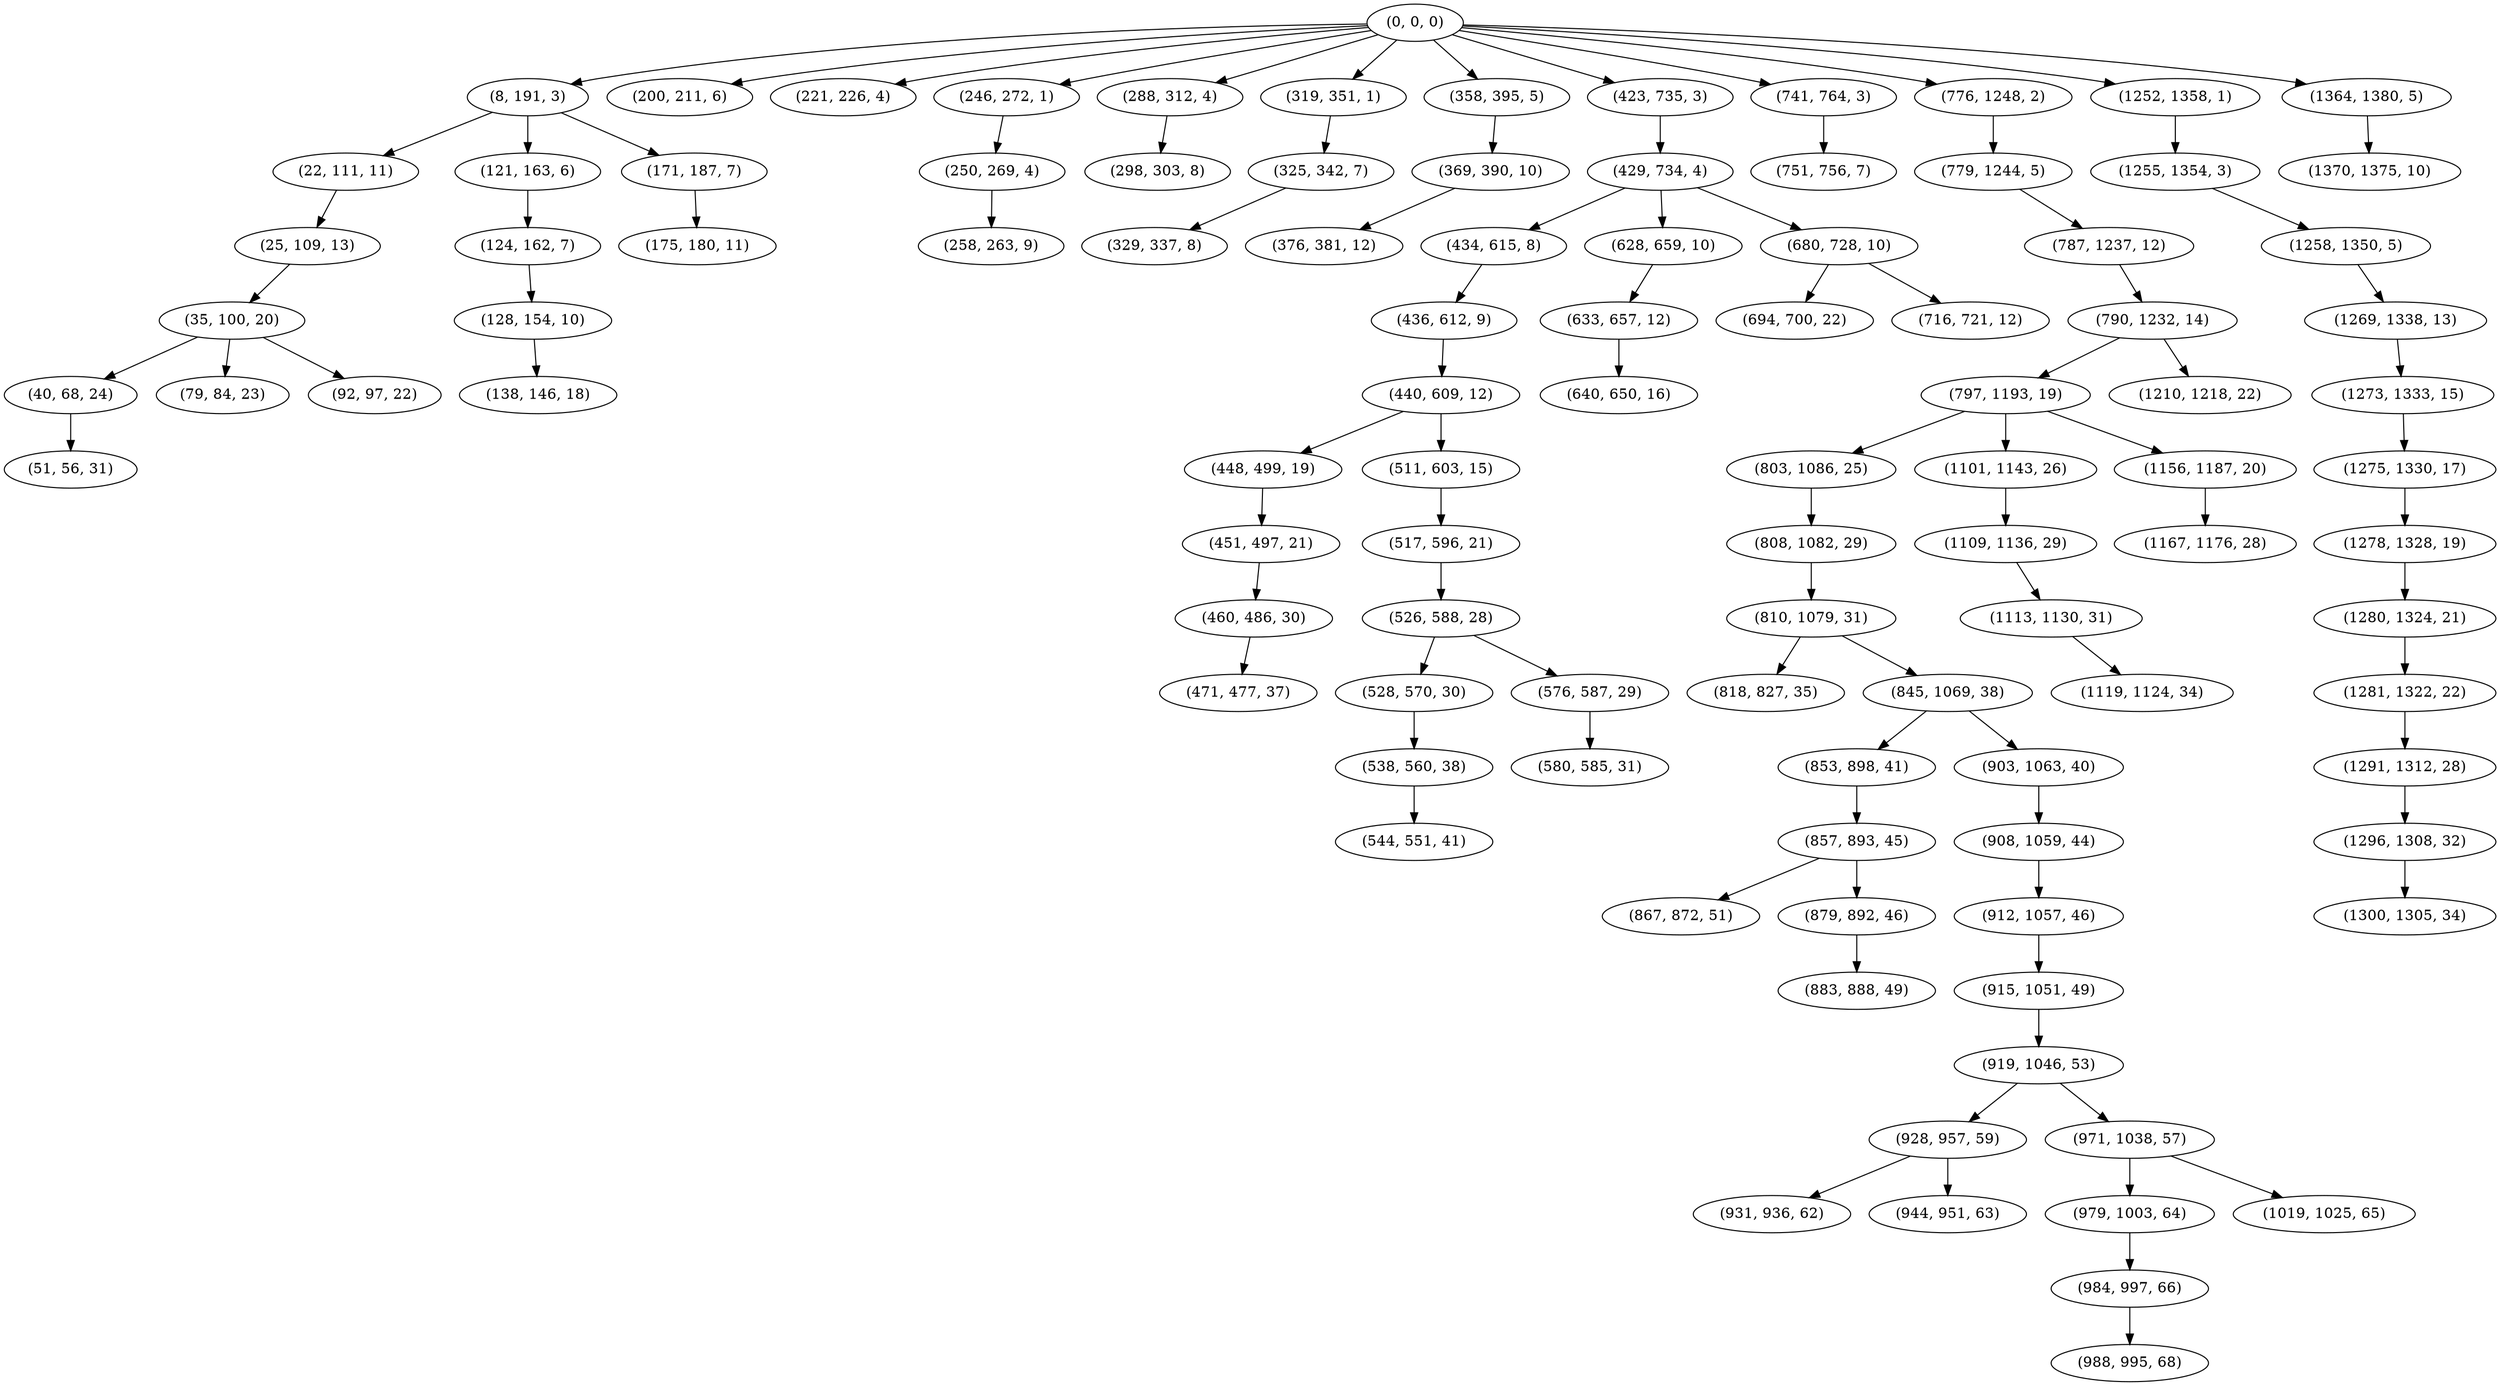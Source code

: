 digraph tree {
    "(0, 0, 0)";
    "(8, 191, 3)";
    "(22, 111, 11)";
    "(25, 109, 13)";
    "(35, 100, 20)";
    "(40, 68, 24)";
    "(51, 56, 31)";
    "(79, 84, 23)";
    "(92, 97, 22)";
    "(121, 163, 6)";
    "(124, 162, 7)";
    "(128, 154, 10)";
    "(138, 146, 18)";
    "(171, 187, 7)";
    "(175, 180, 11)";
    "(200, 211, 6)";
    "(221, 226, 4)";
    "(246, 272, 1)";
    "(250, 269, 4)";
    "(258, 263, 9)";
    "(288, 312, 4)";
    "(298, 303, 8)";
    "(319, 351, 1)";
    "(325, 342, 7)";
    "(329, 337, 8)";
    "(358, 395, 5)";
    "(369, 390, 10)";
    "(376, 381, 12)";
    "(423, 735, 3)";
    "(429, 734, 4)";
    "(434, 615, 8)";
    "(436, 612, 9)";
    "(440, 609, 12)";
    "(448, 499, 19)";
    "(451, 497, 21)";
    "(460, 486, 30)";
    "(471, 477, 37)";
    "(511, 603, 15)";
    "(517, 596, 21)";
    "(526, 588, 28)";
    "(528, 570, 30)";
    "(538, 560, 38)";
    "(544, 551, 41)";
    "(576, 587, 29)";
    "(580, 585, 31)";
    "(628, 659, 10)";
    "(633, 657, 12)";
    "(640, 650, 16)";
    "(680, 728, 10)";
    "(694, 700, 22)";
    "(716, 721, 12)";
    "(741, 764, 3)";
    "(751, 756, 7)";
    "(776, 1248, 2)";
    "(779, 1244, 5)";
    "(787, 1237, 12)";
    "(790, 1232, 14)";
    "(797, 1193, 19)";
    "(803, 1086, 25)";
    "(808, 1082, 29)";
    "(810, 1079, 31)";
    "(818, 827, 35)";
    "(845, 1069, 38)";
    "(853, 898, 41)";
    "(857, 893, 45)";
    "(867, 872, 51)";
    "(879, 892, 46)";
    "(883, 888, 49)";
    "(903, 1063, 40)";
    "(908, 1059, 44)";
    "(912, 1057, 46)";
    "(915, 1051, 49)";
    "(919, 1046, 53)";
    "(928, 957, 59)";
    "(931, 936, 62)";
    "(944, 951, 63)";
    "(971, 1038, 57)";
    "(979, 1003, 64)";
    "(984, 997, 66)";
    "(988, 995, 68)";
    "(1019, 1025, 65)";
    "(1101, 1143, 26)";
    "(1109, 1136, 29)";
    "(1113, 1130, 31)";
    "(1119, 1124, 34)";
    "(1156, 1187, 20)";
    "(1167, 1176, 28)";
    "(1210, 1218, 22)";
    "(1252, 1358, 1)";
    "(1255, 1354, 3)";
    "(1258, 1350, 5)";
    "(1269, 1338, 13)";
    "(1273, 1333, 15)";
    "(1275, 1330, 17)";
    "(1278, 1328, 19)";
    "(1280, 1324, 21)";
    "(1281, 1322, 22)";
    "(1291, 1312, 28)";
    "(1296, 1308, 32)";
    "(1300, 1305, 34)";
    "(1364, 1380, 5)";
    "(1370, 1375, 10)";
    "(0, 0, 0)" -> "(8, 191, 3)";
    "(0, 0, 0)" -> "(200, 211, 6)";
    "(0, 0, 0)" -> "(221, 226, 4)";
    "(0, 0, 0)" -> "(246, 272, 1)";
    "(0, 0, 0)" -> "(288, 312, 4)";
    "(0, 0, 0)" -> "(319, 351, 1)";
    "(0, 0, 0)" -> "(358, 395, 5)";
    "(0, 0, 0)" -> "(423, 735, 3)";
    "(0, 0, 0)" -> "(741, 764, 3)";
    "(0, 0, 0)" -> "(776, 1248, 2)";
    "(0, 0, 0)" -> "(1252, 1358, 1)";
    "(0, 0, 0)" -> "(1364, 1380, 5)";
    "(8, 191, 3)" -> "(22, 111, 11)";
    "(8, 191, 3)" -> "(121, 163, 6)";
    "(8, 191, 3)" -> "(171, 187, 7)";
    "(22, 111, 11)" -> "(25, 109, 13)";
    "(25, 109, 13)" -> "(35, 100, 20)";
    "(35, 100, 20)" -> "(40, 68, 24)";
    "(35, 100, 20)" -> "(79, 84, 23)";
    "(35, 100, 20)" -> "(92, 97, 22)";
    "(40, 68, 24)" -> "(51, 56, 31)";
    "(121, 163, 6)" -> "(124, 162, 7)";
    "(124, 162, 7)" -> "(128, 154, 10)";
    "(128, 154, 10)" -> "(138, 146, 18)";
    "(171, 187, 7)" -> "(175, 180, 11)";
    "(246, 272, 1)" -> "(250, 269, 4)";
    "(250, 269, 4)" -> "(258, 263, 9)";
    "(288, 312, 4)" -> "(298, 303, 8)";
    "(319, 351, 1)" -> "(325, 342, 7)";
    "(325, 342, 7)" -> "(329, 337, 8)";
    "(358, 395, 5)" -> "(369, 390, 10)";
    "(369, 390, 10)" -> "(376, 381, 12)";
    "(423, 735, 3)" -> "(429, 734, 4)";
    "(429, 734, 4)" -> "(434, 615, 8)";
    "(429, 734, 4)" -> "(628, 659, 10)";
    "(429, 734, 4)" -> "(680, 728, 10)";
    "(434, 615, 8)" -> "(436, 612, 9)";
    "(436, 612, 9)" -> "(440, 609, 12)";
    "(440, 609, 12)" -> "(448, 499, 19)";
    "(440, 609, 12)" -> "(511, 603, 15)";
    "(448, 499, 19)" -> "(451, 497, 21)";
    "(451, 497, 21)" -> "(460, 486, 30)";
    "(460, 486, 30)" -> "(471, 477, 37)";
    "(511, 603, 15)" -> "(517, 596, 21)";
    "(517, 596, 21)" -> "(526, 588, 28)";
    "(526, 588, 28)" -> "(528, 570, 30)";
    "(526, 588, 28)" -> "(576, 587, 29)";
    "(528, 570, 30)" -> "(538, 560, 38)";
    "(538, 560, 38)" -> "(544, 551, 41)";
    "(576, 587, 29)" -> "(580, 585, 31)";
    "(628, 659, 10)" -> "(633, 657, 12)";
    "(633, 657, 12)" -> "(640, 650, 16)";
    "(680, 728, 10)" -> "(694, 700, 22)";
    "(680, 728, 10)" -> "(716, 721, 12)";
    "(741, 764, 3)" -> "(751, 756, 7)";
    "(776, 1248, 2)" -> "(779, 1244, 5)";
    "(779, 1244, 5)" -> "(787, 1237, 12)";
    "(787, 1237, 12)" -> "(790, 1232, 14)";
    "(790, 1232, 14)" -> "(797, 1193, 19)";
    "(790, 1232, 14)" -> "(1210, 1218, 22)";
    "(797, 1193, 19)" -> "(803, 1086, 25)";
    "(797, 1193, 19)" -> "(1101, 1143, 26)";
    "(797, 1193, 19)" -> "(1156, 1187, 20)";
    "(803, 1086, 25)" -> "(808, 1082, 29)";
    "(808, 1082, 29)" -> "(810, 1079, 31)";
    "(810, 1079, 31)" -> "(818, 827, 35)";
    "(810, 1079, 31)" -> "(845, 1069, 38)";
    "(845, 1069, 38)" -> "(853, 898, 41)";
    "(845, 1069, 38)" -> "(903, 1063, 40)";
    "(853, 898, 41)" -> "(857, 893, 45)";
    "(857, 893, 45)" -> "(867, 872, 51)";
    "(857, 893, 45)" -> "(879, 892, 46)";
    "(879, 892, 46)" -> "(883, 888, 49)";
    "(903, 1063, 40)" -> "(908, 1059, 44)";
    "(908, 1059, 44)" -> "(912, 1057, 46)";
    "(912, 1057, 46)" -> "(915, 1051, 49)";
    "(915, 1051, 49)" -> "(919, 1046, 53)";
    "(919, 1046, 53)" -> "(928, 957, 59)";
    "(919, 1046, 53)" -> "(971, 1038, 57)";
    "(928, 957, 59)" -> "(931, 936, 62)";
    "(928, 957, 59)" -> "(944, 951, 63)";
    "(971, 1038, 57)" -> "(979, 1003, 64)";
    "(971, 1038, 57)" -> "(1019, 1025, 65)";
    "(979, 1003, 64)" -> "(984, 997, 66)";
    "(984, 997, 66)" -> "(988, 995, 68)";
    "(1101, 1143, 26)" -> "(1109, 1136, 29)";
    "(1109, 1136, 29)" -> "(1113, 1130, 31)";
    "(1113, 1130, 31)" -> "(1119, 1124, 34)";
    "(1156, 1187, 20)" -> "(1167, 1176, 28)";
    "(1252, 1358, 1)" -> "(1255, 1354, 3)";
    "(1255, 1354, 3)" -> "(1258, 1350, 5)";
    "(1258, 1350, 5)" -> "(1269, 1338, 13)";
    "(1269, 1338, 13)" -> "(1273, 1333, 15)";
    "(1273, 1333, 15)" -> "(1275, 1330, 17)";
    "(1275, 1330, 17)" -> "(1278, 1328, 19)";
    "(1278, 1328, 19)" -> "(1280, 1324, 21)";
    "(1280, 1324, 21)" -> "(1281, 1322, 22)";
    "(1281, 1322, 22)" -> "(1291, 1312, 28)";
    "(1291, 1312, 28)" -> "(1296, 1308, 32)";
    "(1296, 1308, 32)" -> "(1300, 1305, 34)";
    "(1364, 1380, 5)" -> "(1370, 1375, 10)";
}
